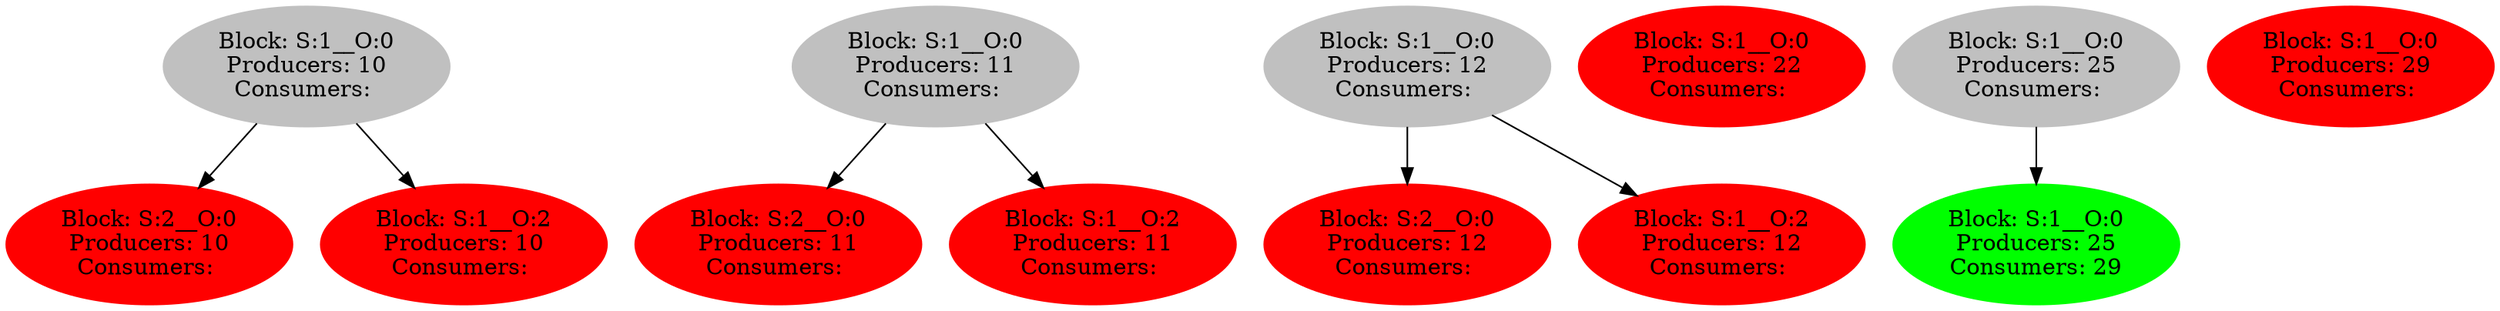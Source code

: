 strict digraph  {
0 [color=grey, label="Block: S:1__O:0
Producers: 10
Consumers: ", style=filled];
1 [color=red, label="Block: S:2__O:0
Producers: 10
Consumers: ", style=filled];
2 [color=red, label="Block: S:1__O:2
Producers: 10
Consumers: ", style=filled];
3 [color=grey, label="Block: S:1__O:0
Producers: 11
Consumers: ", style=filled];
4 [color=red, label="Block: S:2__O:0
Producers: 11
Consumers: ", style=filled];
5 [color=red, label="Block: S:1__O:2
Producers: 11
Consumers: ", style=filled];
6 [color=grey, label="Block: S:1__O:0
Producers: 12
Consumers: ", style=filled];
7 [color=red, label="Block: S:2__O:0
Producers: 12
Consumers: ", style=filled];
8 [color=red, label="Block: S:1__O:2
Producers: 12
Consumers: ", style=filled];
9 [color=red, label="Block: S:1__O:0
Producers: 22
Consumers: ", style=filled];
10 [color=grey, label="Block: S:1__O:0
Producers: 25
Consumers: ", style=filled];
11 [color=green, label="Block: S:1__O:0
Producers: 25
Consumers: 29", style=filled];
12 [color=red, label="Block: S:1__O:0
Producers: 29
Consumers: ", style=filled];
0 -> 1;
0 -> 2;
3 -> 4;
3 -> 5;
6 -> 7;
6 -> 8;
10 -> 11;
}
